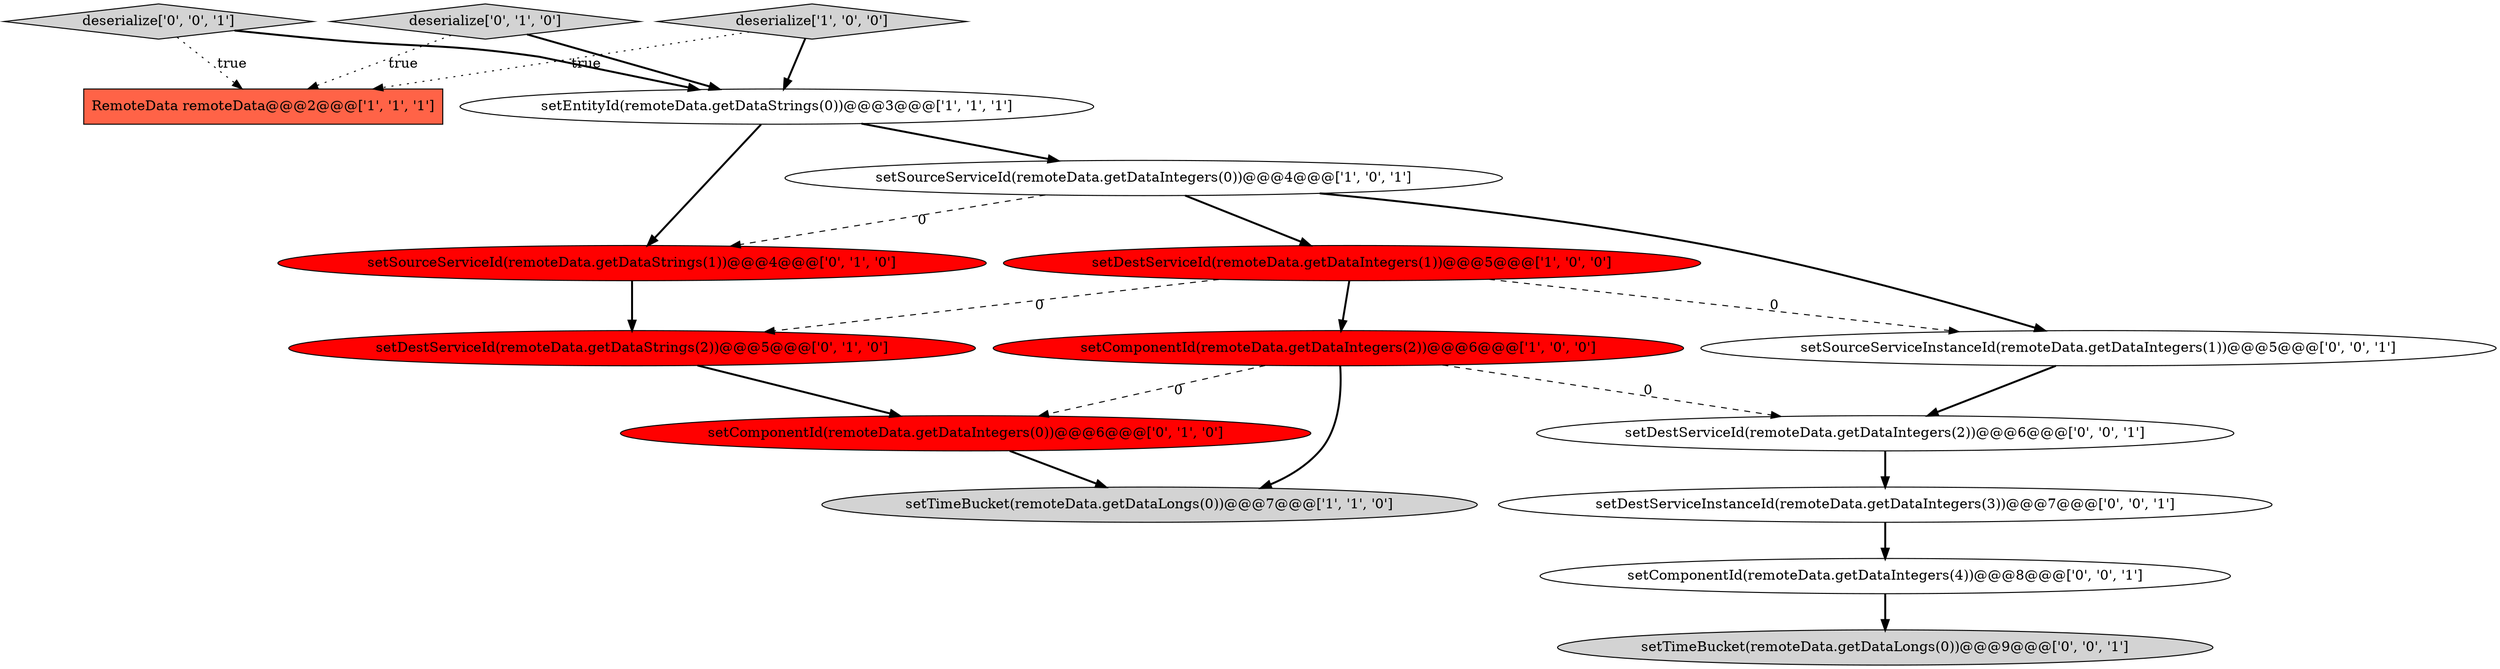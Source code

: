 digraph {
4 [style = filled, label = "setTimeBucket(remoteData.getDataLongs(0))@@@7@@@['1', '1', '0']", fillcolor = lightgray, shape = ellipse image = "AAA0AAABBB1BBB"];
7 [style = filled, label = "setDestServiceId(remoteData.getDataStrings(2))@@@5@@@['0', '1', '0']", fillcolor = red, shape = ellipse image = "AAA1AAABBB2BBB"];
8 [style = filled, label = "setSourceServiceId(remoteData.getDataStrings(1))@@@4@@@['0', '1', '0']", fillcolor = red, shape = ellipse image = "AAA1AAABBB2BBB"];
9 [style = filled, label = "setComponentId(remoteData.getDataIntegers(0))@@@6@@@['0', '1', '0']", fillcolor = red, shape = ellipse image = "AAA1AAABBB2BBB"];
12 [style = filled, label = "setComponentId(remoteData.getDataIntegers(4))@@@8@@@['0', '0', '1']", fillcolor = white, shape = ellipse image = "AAA0AAABBB3BBB"];
14 [style = filled, label = "setSourceServiceInstanceId(remoteData.getDataIntegers(1))@@@5@@@['0', '0', '1']", fillcolor = white, shape = ellipse image = "AAA0AAABBB3BBB"];
2 [style = filled, label = "setDestServiceId(remoteData.getDataIntegers(1))@@@5@@@['1', '0', '0']", fillcolor = red, shape = ellipse image = "AAA1AAABBB1BBB"];
11 [style = filled, label = "setDestServiceInstanceId(remoteData.getDataIntegers(3))@@@7@@@['0', '0', '1']", fillcolor = white, shape = ellipse image = "AAA0AAABBB3BBB"];
15 [style = filled, label = "setDestServiceId(remoteData.getDataIntegers(2))@@@6@@@['0', '0', '1']", fillcolor = white, shape = ellipse image = "AAA0AAABBB3BBB"];
5 [style = filled, label = "setComponentId(remoteData.getDataIntegers(2))@@@6@@@['1', '0', '0']", fillcolor = red, shape = ellipse image = "AAA1AAABBB1BBB"];
0 [style = filled, label = "setSourceServiceId(remoteData.getDataIntegers(0))@@@4@@@['1', '0', '1']", fillcolor = white, shape = ellipse image = "AAA0AAABBB1BBB"];
3 [style = filled, label = "RemoteData remoteData@@@2@@@['1', '1', '1']", fillcolor = tomato, shape = box image = "AAA0AAABBB1BBB"];
13 [style = filled, label = "deserialize['0', '0', '1']", fillcolor = lightgray, shape = diamond image = "AAA0AAABBB3BBB"];
10 [style = filled, label = "deserialize['0', '1', '0']", fillcolor = lightgray, shape = diamond image = "AAA0AAABBB2BBB"];
16 [style = filled, label = "setTimeBucket(remoteData.getDataLongs(0))@@@9@@@['0', '0', '1']", fillcolor = lightgray, shape = ellipse image = "AAA0AAABBB3BBB"];
1 [style = filled, label = "deserialize['1', '0', '0']", fillcolor = lightgray, shape = diamond image = "AAA0AAABBB1BBB"];
6 [style = filled, label = "setEntityId(remoteData.getDataStrings(0))@@@3@@@['1', '1', '1']", fillcolor = white, shape = ellipse image = "AAA0AAABBB1BBB"];
13->3 [style = dotted, label="true"];
9->4 [style = bold, label=""];
0->2 [style = bold, label=""];
10->3 [style = dotted, label="true"];
5->9 [style = dashed, label="0"];
11->12 [style = bold, label=""];
6->0 [style = bold, label=""];
12->16 [style = bold, label=""];
2->7 [style = dashed, label="0"];
10->6 [style = bold, label=""];
8->7 [style = bold, label=""];
1->3 [style = dotted, label="true"];
7->9 [style = bold, label=""];
0->14 [style = bold, label=""];
1->6 [style = bold, label=""];
15->11 [style = bold, label=""];
2->14 [style = dashed, label="0"];
5->4 [style = bold, label=""];
6->8 [style = bold, label=""];
0->8 [style = dashed, label="0"];
14->15 [style = bold, label=""];
13->6 [style = bold, label=""];
5->15 [style = dashed, label="0"];
2->5 [style = bold, label=""];
}
